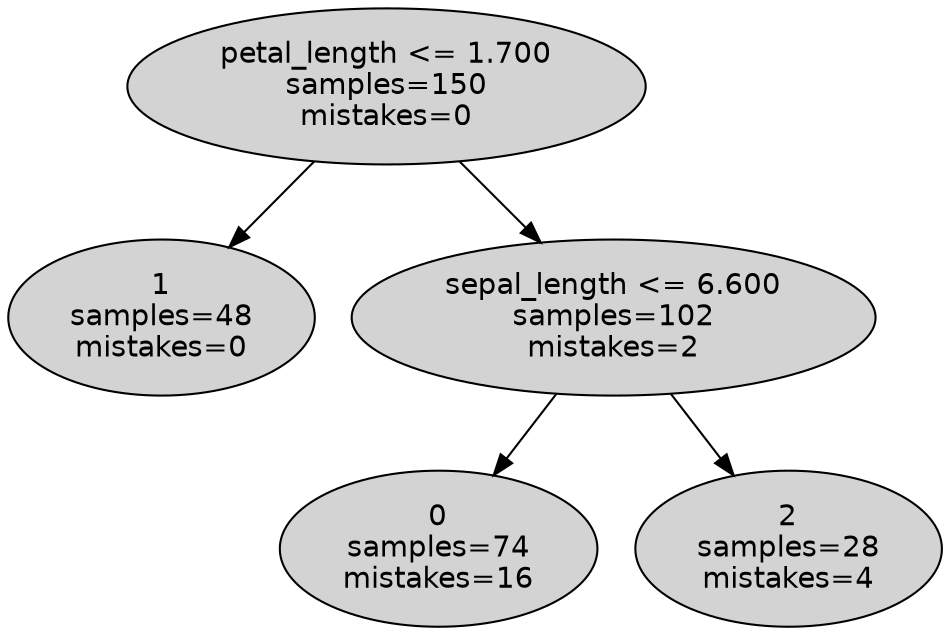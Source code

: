 digraph ClusteringTree {
node [shape=ellipse, style=filled, fillcolor=lightgrey, fontname=Helvetica];
n_0 [label="petal_length <= 1.700\nsamples=150\nmistakes=0"];
n_1 [label="1\nsamples=48\nmistakes=0"];
n_2 [label="sepal_length <= 6.600\nsamples=102\nmistakes=2"];
n_3 [label="0\nsamples=74\nmistakes=16"];
n_4 [label="2\nsamples=28\nmistakes=4"];
n_0 -> n_1;
n_0 -> n_2;
n_2 -> n_3;
n_2 -> n_4;
}
